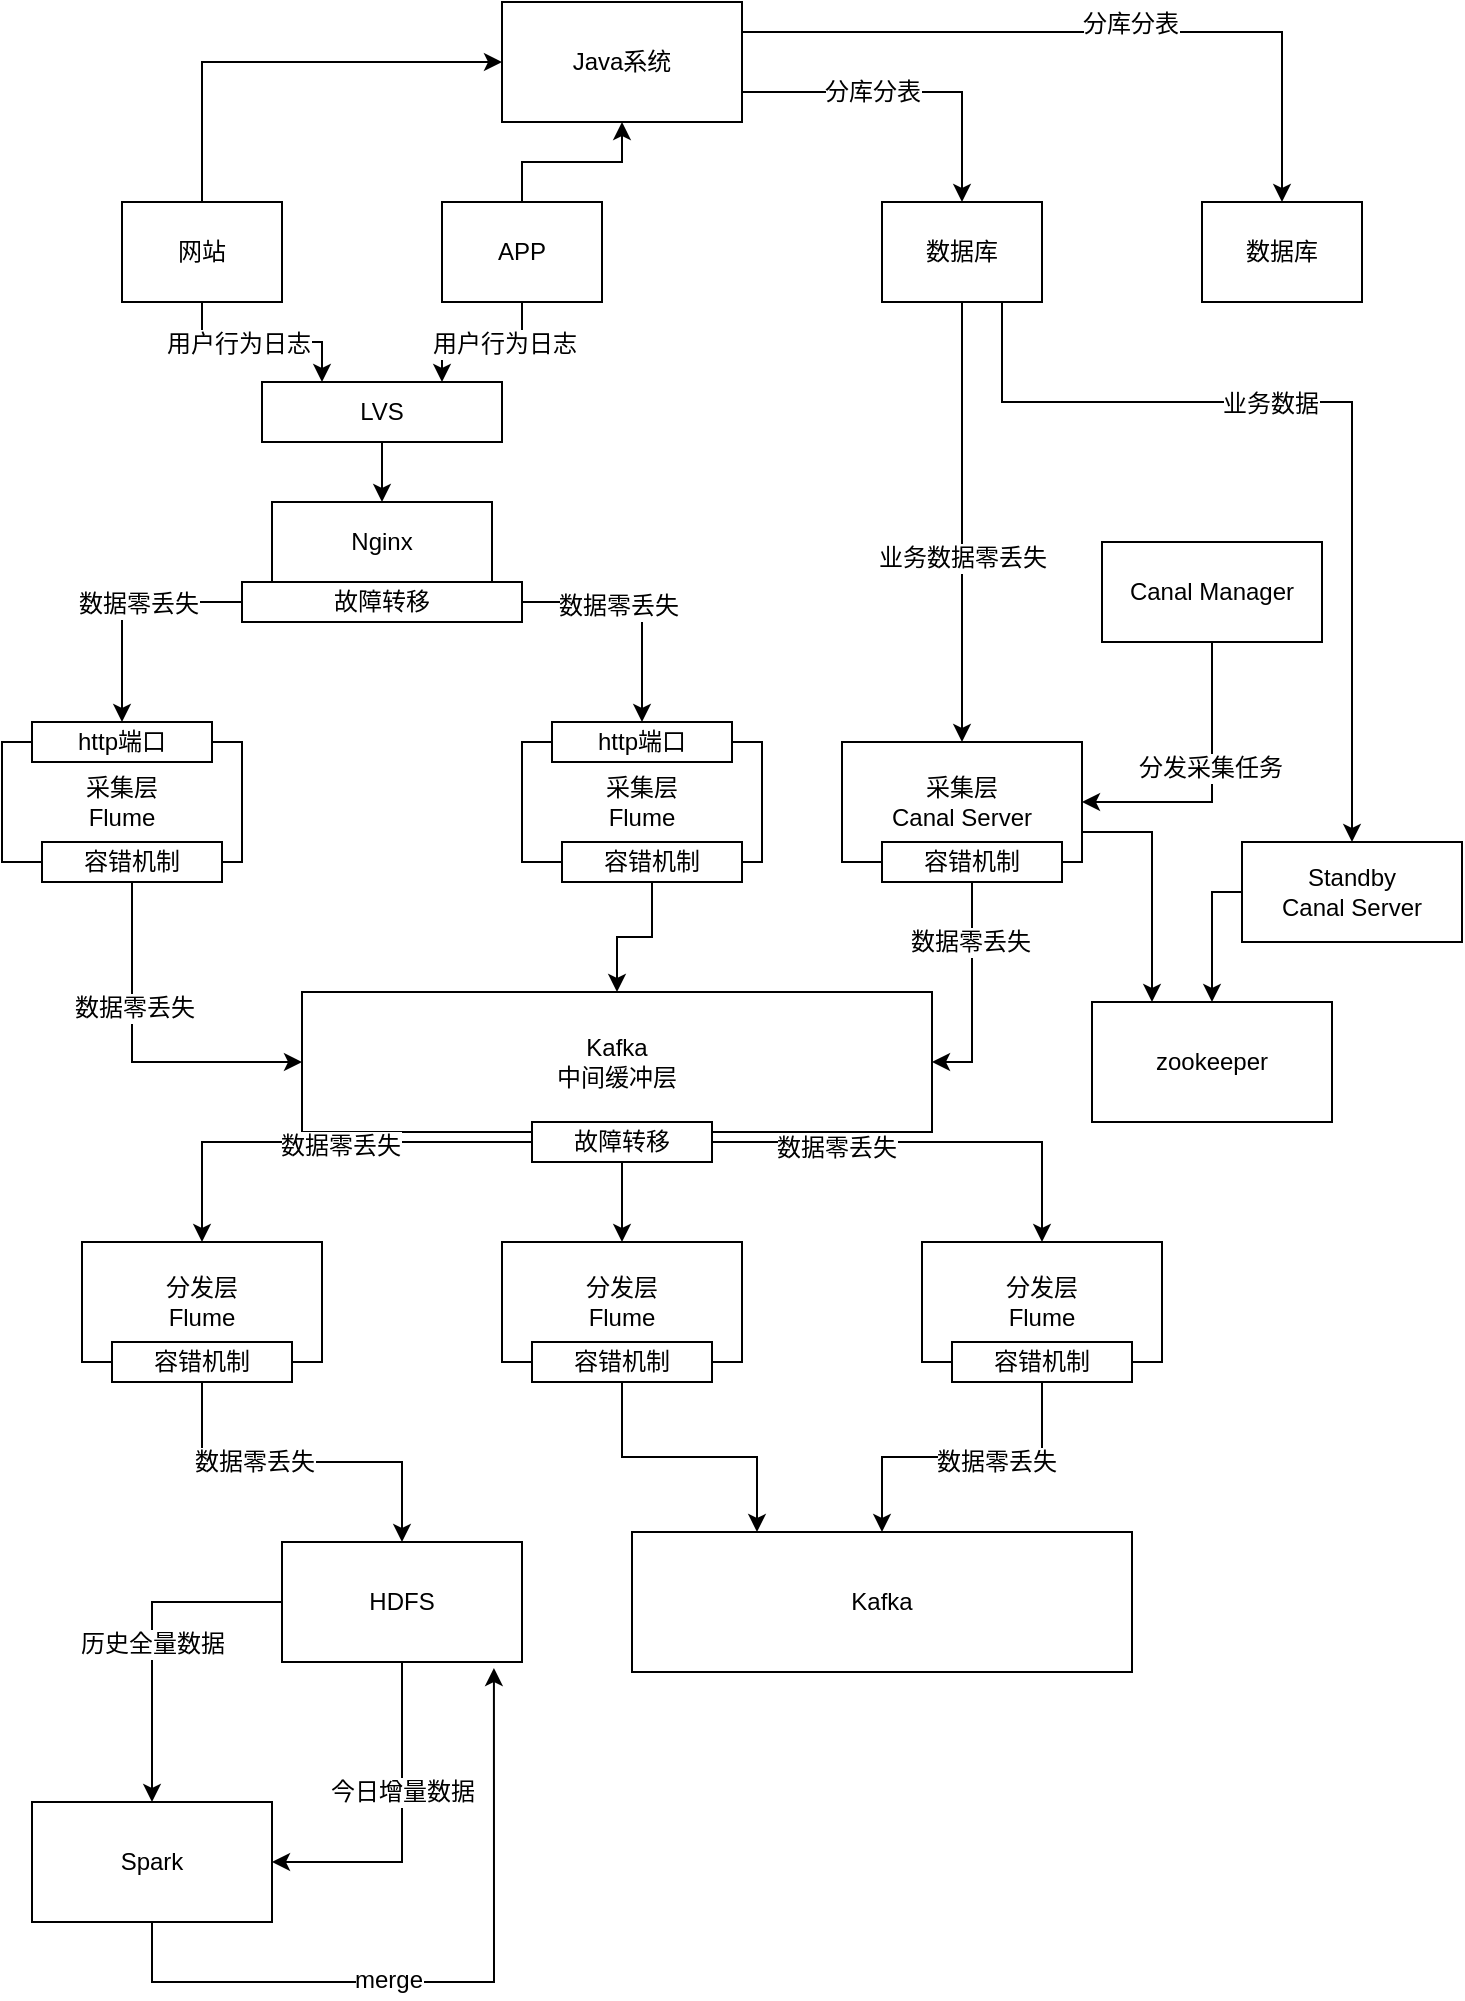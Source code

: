 <mxfile version="12.7.9" type="github">
  <diagram id="Dy3e4v10Dfk-5a0ZH53P" name="第 1 页">
    <mxGraphModel dx="1422" dy="762" grid="1" gridSize="10" guides="1" tooltips="1" connect="1" arrows="1" fold="1" page="1" pageScale="1" pageWidth="827" pageHeight="1169" math="0" shadow="0">
      <root>
        <mxCell id="0" />
        <mxCell id="1" parent="0" />
        <mxCell id="hXgR3ftxK_-ukiZDSWVk-8" style="edgeStyle=orthogonalEdgeStyle;rounded=0;orthogonalLoop=1;jettySize=auto;html=1;exitX=1;exitY=0.75;exitDx=0;exitDy=0;" edge="1" parent="1" source="hXgR3ftxK_-ukiZDSWVk-1" target="hXgR3ftxK_-ukiZDSWVk-4">
          <mxGeometry relative="1" as="geometry" />
        </mxCell>
        <mxCell id="hXgR3ftxK_-ukiZDSWVk-11" value="分库分表" style="text;html=1;align=center;verticalAlign=middle;resizable=0;points=[];labelBackgroundColor=#ffffff;" vertex="1" connectable="0" parent="hXgR3ftxK_-ukiZDSWVk-8">
          <mxGeometry x="-0.219" relative="1" as="geometry">
            <mxPoint as="offset" />
          </mxGeometry>
        </mxCell>
        <mxCell id="hXgR3ftxK_-ukiZDSWVk-9" style="edgeStyle=orthogonalEdgeStyle;rounded=0;orthogonalLoop=1;jettySize=auto;html=1;exitX=1;exitY=0.25;exitDx=0;exitDy=0;entryX=0.5;entryY=0;entryDx=0;entryDy=0;" edge="1" parent="1" source="hXgR3ftxK_-ukiZDSWVk-1" target="hXgR3ftxK_-ukiZDSWVk-5">
          <mxGeometry relative="1" as="geometry" />
        </mxCell>
        <mxCell id="hXgR3ftxK_-ukiZDSWVk-10" value="分库分表" style="text;html=1;align=center;verticalAlign=middle;resizable=0;points=[];labelBackgroundColor=#ffffff;" vertex="1" connectable="0" parent="hXgR3ftxK_-ukiZDSWVk-9">
          <mxGeometry x="0.091" y="4" relative="1" as="geometry">
            <mxPoint as="offset" />
          </mxGeometry>
        </mxCell>
        <mxCell id="hXgR3ftxK_-ukiZDSWVk-1" value="Java系统" style="rounded=0;whiteSpace=wrap;html=1;" vertex="1" parent="1">
          <mxGeometry x="320" y="20" width="120" height="60" as="geometry" />
        </mxCell>
        <mxCell id="hXgR3ftxK_-ukiZDSWVk-6" style="edgeStyle=orthogonalEdgeStyle;rounded=0;orthogonalLoop=1;jettySize=auto;html=1;entryX=0;entryY=0.5;entryDx=0;entryDy=0;" edge="1" parent="1" source="hXgR3ftxK_-ukiZDSWVk-2" target="hXgR3ftxK_-ukiZDSWVk-1">
          <mxGeometry relative="1" as="geometry">
            <Array as="points">
              <mxPoint x="170" y="50" />
            </Array>
          </mxGeometry>
        </mxCell>
        <mxCell id="hXgR3ftxK_-ukiZDSWVk-13" style="edgeStyle=orthogonalEdgeStyle;rounded=0;orthogonalLoop=1;jettySize=auto;html=1;exitX=0.5;exitY=1;exitDx=0;exitDy=0;entryX=0.25;entryY=0;entryDx=0;entryDy=0;" edge="1" parent="1" source="hXgR3ftxK_-ukiZDSWVk-2" target="hXgR3ftxK_-ukiZDSWVk-12">
          <mxGeometry relative="1" as="geometry" />
        </mxCell>
        <mxCell id="hXgR3ftxK_-ukiZDSWVk-15" value="用户行为日志" style="text;html=1;align=center;verticalAlign=middle;resizable=0;points=[];labelBackgroundColor=#ffffff;" vertex="1" connectable="0" parent="hXgR3ftxK_-ukiZDSWVk-13">
          <mxGeometry x="-0.24" y="-1" relative="1" as="geometry">
            <mxPoint as="offset" />
          </mxGeometry>
        </mxCell>
        <mxCell id="hXgR3ftxK_-ukiZDSWVk-2" value="网站" style="rounded=0;whiteSpace=wrap;html=1;" vertex="1" parent="1">
          <mxGeometry x="130" y="120" width="80" height="50" as="geometry" />
        </mxCell>
        <mxCell id="hXgR3ftxK_-ukiZDSWVk-7" style="edgeStyle=orthogonalEdgeStyle;rounded=0;orthogonalLoop=1;jettySize=auto;html=1;" edge="1" parent="1" source="hXgR3ftxK_-ukiZDSWVk-3" target="hXgR3ftxK_-ukiZDSWVk-1">
          <mxGeometry relative="1" as="geometry" />
        </mxCell>
        <mxCell id="hXgR3ftxK_-ukiZDSWVk-14" style="edgeStyle=orthogonalEdgeStyle;rounded=0;orthogonalLoop=1;jettySize=auto;html=1;entryX=0.75;entryY=0;entryDx=0;entryDy=0;" edge="1" parent="1" source="hXgR3ftxK_-ukiZDSWVk-3" target="hXgR3ftxK_-ukiZDSWVk-12">
          <mxGeometry relative="1" as="geometry" />
        </mxCell>
        <mxCell id="hXgR3ftxK_-ukiZDSWVk-16" value="用户行为日志" style="text;html=1;align=center;verticalAlign=middle;resizable=0;points=[];labelBackgroundColor=#ffffff;" vertex="1" connectable="0" parent="hXgR3ftxK_-ukiZDSWVk-14">
          <mxGeometry x="-0.5" y="-9" relative="1" as="geometry">
            <mxPoint x="-9" y="10" as="offset" />
          </mxGeometry>
        </mxCell>
        <mxCell id="hXgR3ftxK_-ukiZDSWVk-3" value="APP" style="rounded=0;whiteSpace=wrap;html=1;" vertex="1" parent="1">
          <mxGeometry x="290" y="120" width="80" height="50" as="geometry" />
        </mxCell>
        <mxCell id="hXgR3ftxK_-ukiZDSWVk-39" style="edgeStyle=orthogonalEdgeStyle;rounded=0;orthogonalLoop=1;jettySize=auto;html=1;" edge="1" parent="1" source="hXgR3ftxK_-ukiZDSWVk-4" target="hXgR3ftxK_-ukiZDSWVk-36">
          <mxGeometry relative="1" as="geometry" />
        </mxCell>
        <mxCell id="hXgR3ftxK_-ukiZDSWVk-40" value="业务数据零丢失" style="text;html=1;align=center;verticalAlign=middle;resizable=0;points=[];labelBackgroundColor=#ffffff;" vertex="1" connectable="0" parent="hXgR3ftxK_-ukiZDSWVk-39">
          <mxGeometry x="0.164" relative="1" as="geometry">
            <mxPoint as="offset" />
          </mxGeometry>
        </mxCell>
        <mxCell id="hXgR3ftxK_-ukiZDSWVk-51" style="edgeStyle=orthogonalEdgeStyle;rounded=0;orthogonalLoop=1;jettySize=auto;html=1;exitX=0.75;exitY=1;exitDx=0;exitDy=0;" edge="1" parent="1" source="hXgR3ftxK_-ukiZDSWVk-4" target="hXgR3ftxK_-ukiZDSWVk-50">
          <mxGeometry relative="1" as="geometry">
            <Array as="points">
              <mxPoint x="570" y="220" />
              <mxPoint x="745" y="220" />
            </Array>
          </mxGeometry>
        </mxCell>
        <mxCell id="hXgR3ftxK_-ukiZDSWVk-52" value="业务数据" style="text;html=1;align=center;verticalAlign=middle;resizable=0;points=[];labelBackgroundColor=#ffffff;" vertex="1" connectable="0" parent="hXgR3ftxK_-ukiZDSWVk-51">
          <mxGeometry x="-0.173" y="-1" relative="1" as="geometry">
            <mxPoint as="offset" />
          </mxGeometry>
        </mxCell>
        <mxCell id="hXgR3ftxK_-ukiZDSWVk-4" value="数据库" style="rounded=0;whiteSpace=wrap;html=1;" vertex="1" parent="1">
          <mxGeometry x="510" y="120" width="80" height="50" as="geometry" />
        </mxCell>
        <mxCell id="hXgR3ftxK_-ukiZDSWVk-5" value="数据库" style="rounded=0;whiteSpace=wrap;html=1;" vertex="1" parent="1">
          <mxGeometry x="670" y="120" width="80" height="50" as="geometry" />
        </mxCell>
        <mxCell id="hXgR3ftxK_-ukiZDSWVk-56" style="edgeStyle=orthogonalEdgeStyle;rounded=0;orthogonalLoop=1;jettySize=auto;html=1;exitX=0.5;exitY=1;exitDx=0;exitDy=0;entryX=0.5;entryY=0;entryDx=0;entryDy=0;" edge="1" parent="1" source="hXgR3ftxK_-ukiZDSWVk-12" target="hXgR3ftxK_-ukiZDSWVk-17">
          <mxGeometry relative="1" as="geometry" />
        </mxCell>
        <mxCell id="hXgR3ftxK_-ukiZDSWVk-12" value="LVS" style="rounded=0;whiteSpace=wrap;html=1;" vertex="1" parent="1">
          <mxGeometry x="200" y="210" width="120" height="30" as="geometry" />
        </mxCell>
        <mxCell id="hXgR3ftxK_-ukiZDSWVk-17" value="Nginx" style="rounded=0;whiteSpace=wrap;html=1;" vertex="1" parent="1">
          <mxGeometry x="205" y="270" width="110" height="40" as="geometry" />
        </mxCell>
        <mxCell id="hXgR3ftxK_-ukiZDSWVk-27" style="edgeStyle=orthogonalEdgeStyle;rounded=0;orthogonalLoop=1;jettySize=auto;html=1;entryX=0.5;entryY=0;entryDx=0;entryDy=0;" edge="1" parent="1" source="hXgR3ftxK_-ukiZDSWVk-18" target="hXgR3ftxK_-ukiZDSWVk-20">
          <mxGeometry relative="1" as="geometry" />
        </mxCell>
        <mxCell id="hXgR3ftxK_-ukiZDSWVk-28" value="数据零丢失" style="text;html=1;align=center;verticalAlign=middle;resizable=0;points=[];labelBackgroundColor=#ffffff;" vertex="1" connectable="0" parent="hXgR3ftxK_-ukiZDSWVk-27">
          <mxGeometry x="-0.133" y="1" relative="1" as="geometry">
            <mxPoint as="offset" />
          </mxGeometry>
        </mxCell>
        <mxCell id="hXgR3ftxK_-ukiZDSWVk-29" style="edgeStyle=orthogonalEdgeStyle;rounded=0;orthogonalLoop=1;jettySize=auto;html=1;entryX=0.5;entryY=0;entryDx=0;entryDy=0;" edge="1" parent="1" source="hXgR3ftxK_-ukiZDSWVk-18" target="hXgR3ftxK_-ukiZDSWVk-25">
          <mxGeometry relative="1" as="geometry" />
        </mxCell>
        <mxCell id="hXgR3ftxK_-ukiZDSWVk-30" value="数据零丢失" style="text;html=1;align=center;verticalAlign=middle;resizable=0;points=[];labelBackgroundColor=#ffffff;" vertex="1" connectable="0" parent="hXgR3ftxK_-ukiZDSWVk-29">
          <mxGeometry x="-0.2" y="-2" relative="1" as="geometry">
            <mxPoint as="offset" />
          </mxGeometry>
        </mxCell>
        <mxCell id="hXgR3ftxK_-ukiZDSWVk-18" value="故障转移" style="rounded=0;whiteSpace=wrap;html=1;" vertex="1" parent="1">
          <mxGeometry x="190" y="310" width="140" height="20" as="geometry" />
        </mxCell>
        <mxCell id="hXgR3ftxK_-ukiZDSWVk-19" value="采集层&lt;br&gt;Flume" style="rounded=0;whiteSpace=wrap;html=1;" vertex="1" parent="1">
          <mxGeometry x="70" y="390" width="120" height="60" as="geometry" />
        </mxCell>
        <mxCell id="hXgR3ftxK_-ukiZDSWVk-20" value="http端口" style="rounded=0;whiteSpace=wrap;html=1;" vertex="1" parent="1">
          <mxGeometry x="85" y="380" width="90" height="20" as="geometry" />
        </mxCell>
        <mxCell id="hXgR3ftxK_-ukiZDSWVk-42" style="edgeStyle=orthogonalEdgeStyle;rounded=0;orthogonalLoop=1;jettySize=auto;html=1;entryX=0;entryY=0.5;entryDx=0;entryDy=0;" edge="1" parent="1" source="hXgR3ftxK_-ukiZDSWVk-23" target="hXgR3ftxK_-ukiZDSWVk-31">
          <mxGeometry relative="1" as="geometry">
            <Array as="points">
              <mxPoint x="135" y="550" />
            </Array>
          </mxGeometry>
        </mxCell>
        <mxCell id="hXgR3ftxK_-ukiZDSWVk-45" value="数据零丢失" style="text;html=1;align=center;verticalAlign=middle;resizable=0;points=[];labelBackgroundColor=#ffffff;" vertex="1" connectable="0" parent="hXgR3ftxK_-ukiZDSWVk-42">
          <mxGeometry x="-0.28" y="1" relative="1" as="geometry">
            <mxPoint as="offset" />
          </mxGeometry>
        </mxCell>
        <mxCell id="hXgR3ftxK_-ukiZDSWVk-23" value="容错机制" style="rounded=0;whiteSpace=wrap;html=1;" vertex="1" parent="1">
          <mxGeometry x="90" y="440" width="90" height="20" as="geometry" />
        </mxCell>
        <mxCell id="hXgR3ftxK_-ukiZDSWVk-24" value="采集层&lt;br&gt;Flume" style="rounded=0;whiteSpace=wrap;html=1;" vertex="1" parent="1">
          <mxGeometry x="330" y="390" width="120" height="60" as="geometry" />
        </mxCell>
        <mxCell id="hXgR3ftxK_-ukiZDSWVk-25" value="http端口" style="rounded=0;whiteSpace=wrap;html=1;" vertex="1" parent="1">
          <mxGeometry x="345" y="380" width="90" height="20" as="geometry" />
        </mxCell>
        <mxCell id="hXgR3ftxK_-ukiZDSWVk-44" style="edgeStyle=orthogonalEdgeStyle;rounded=0;orthogonalLoop=1;jettySize=auto;html=1;" edge="1" parent="1" source="hXgR3ftxK_-ukiZDSWVk-26" target="hXgR3ftxK_-ukiZDSWVk-31">
          <mxGeometry relative="1" as="geometry" />
        </mxCell>
        <mxCell id="hXgR3ftxK_-ukiZDSWVk-26" value="容错机制" style="rounded=0;whiteSpace=wrap;html=1;" vertex="1" parent="1">
          <mxGeometry x="350" y="440" width="90" height="20" as="geometry" />
        </mxCell>
        <mxCell id="hXgR3ftxK_-ukiZDSWVk-31" value="Kafka&lt;br&gt;中间缓冲层" style="rounded=0;whiteSpace=wrap;html=1;" vertex="1" parent="1">
          <mxGeometry x="220" y="515" width="315" height="70" as="geometry" />
        </mxCell>
        <mxCell id="hXgR3ftxK_-ukiZDSWVk-54" style="edgeStyle=orthogonalEdgeStyle;rounded=0;orthogonalLoop=1;jettySize=auto;html=1;exitX=1;exitY=0.75;exitDx=0;exitDy=0;entryX=0.25;entryY=0;entryDx=0;entryDy=0;" edge="1" parent="1" source="hXgR3ftxK_-ukiZDSWVk-36" target="hXgR3ftxK_-ukiZDSWVk-53">
          <mxGeometry relative="1" as="geometry" />
        </mxCell>
        <mxCell id="hXgR3ftxK_-ukiZDSWVk-36" value="采集层&lt;br&gt;Canal Server" style="rounded=0;whiteSpace=wrap;html=1;" vertex="1" parent="1">
          <mxGeometry x="490" y="390" width="120" height="60" as="geometry" />
        </mxCell>
        <mxCell id="hXgR3ftxK_-ukiZDSWVk-43" style="edgeStyle=orthogonalEdgeStyle;rounded=0;orthogonalLoop=1;jettySize=auto;html=1;exitX=0.5;exitY=1;exitDx=0;exitDy=0;entryX=1;entryY=0.5;entryDx=0;entryDy=0;" edge="1" parent="1" source="hXgR3ftxK_-ukiZDSWVk-41" target="hXgR3ftxK_-ukiZDSWVk-31">
          <mxGeometry relative="1" as="geometry" />
        </mxCell>
        <mxCell id="hXgR3ftxK_-ukiZDSWVk-46" value="数据零丢失" style="text;html=1;align=center;verticalAlign=middle;resizable=0;points=[];labelBackgroundColor=#ffffff;" vertex="1" connectable="0" parent="hXgR3ftxK_-ukiZDSWVk-43">
          <mxGeometry x="-0.455" y="-1" relative="1" as="geometry">
            <mxPoint as="offset" />
          </mxGeometry>
        </mxCell>
        <mxCell id="hXgR3ftxK_-ukiZDSWVk-41" value="容错机制" style="rounded=0;whiteSpace=wrap;html=1;" vertex="1" parent="1">
          <mxGeometry x="510" y="440" width="90" height="20" as="geometry" />
        </mxCell>
        <mxCell id="hXgR3ftxK_-ukiZDSWVk-48" style="edgeStyle=orthogonalEdgeStyle;rounded=0;orthogonalLoop=1;jettySize=auto;html=1;entryX=1;entryY=0.5;entryDx=0;entryDy=0;" edge="1" parent="1" source="hXgR3ftxK_-ukiZDSWVk-47" target="hXgR3ftxK_-ukiZDSWVk-36">
          <mxGeometry relative="1" as="geometry">
            <Array as="points">
              <mxPoint x="675" y="420" />
            </Array>
          </mxGeometry>
        </mxCell>
        <mxCell id="hXgR3ftxK_-ukiZDSWVk-49" value="分发采集任务" style="text;html=1;align=center;verticalAlign=middle;resizable=0;points=[];labelBackgroundColor=#ffffff;" vertex="1" connectable="0" parent="hXgR3ftxK_-ukiZDSWVk-48">
          <mxGeometry x="-0.131" y="-1" relative="1" as="geometry">
            <mxPoint as="offset" />
          </mxGeometry>
        </mxCell>
        <mxCell id="hXgR3ftxK_-ukiZDSWVk-47" value="Canal Manager" style="rounded=0;whiteSpace=wrap;html=1;" vertex="1" parent="1">
          <mxGeometry x="620" y="290" width="110" height="50" as="geometry" />
        </mxCell>
        <mxCell id="hXgR3ftxK_-ukiZDSWVk-55" style="edgeStyle=orthogonalEdgeStyle;rounded=0;orthogonalLoop=1;jettySize=auto;html=1;entryX=0.5;entryY=0;entryDx=0;entryDy=0;" edge="1" parent="1" source="hXgR3ftxK_-ukiZDSWVk-50" target="hXgR3ftxK_-ukiZDSWVk-53">
          <mxGeometry relative="1" as="geometry">
            <Array as="points">
              <mxPoint x="675" y="465" />
            </Array>
          </mxGeometry>
        </mxCell>
        <mxCell id="hXgR3ftxK_-ukiZDSWVk-50" value="Standby&lt;br&gt;Canal Server" style="rounded=0;whiteSpace=wrap;html=1;" vertex="1" parent="1">
          <mxGeometry x="690" y="440" width="110" height="50" as="geometry" />
        </mxCell>
        <mxCell id="hXgR3ftxK_-ukiZDSWVk-53" value="zookeeper" style="rounded=0;whiteSpace=wrap;html=1;" vertex="1" parent="1">
          <mxGeometry x="615" y="520" width="120" height="60" as="geometry" />
        </mxCell>
        <mxCell id="hXgR3ftxK_-ukiZDSWVk-57" value="分发层&lt;br&gt;Flume" style="rounded=0;whiteSpace=wrap;html=1;" vertex="1" parent="1">
          <mxGeometry x="110" y="640" width="120" height="60" as="geometry" />
        </mxCell>
        <mxCell id="hXgR3ftxK_-ukiZDSWVk-58" value="分发层&lt;br&gt;Flume" style="rounded=0;whiteSpace=wrap;html=1;" vertex="1" parent="1">
          <mxGeometry x="320" y="640" width="120" height="60" as="geometry" />
        </mxCell>
        <mxCell id="hXgR3ftxK_-ukiZDSWVk-59" value="分发层&lt;br&gt;Flume" style="rounded=0;whiteSpace=wrap;html=1;" vertex="1" parent="1">
          <mxGeometry x="530" y="640" width="120" height="60" as="geometry" />
        </mxCell>
        <mxCell id="hXgR3ftxK_-ukiZDSWVk-63" style="edgeStyle=orthogonalEdgeStyle;rounded=0;orthogonalLoop=1;jettySize=auto;html=1;" edge="1" parent="1" source="hXgR3ftxK_-ukiZDSWVk-60" target="hXgR3ftxK_-ukiZDSWVk-57">
          <mxGeometry relative="1" as="geometry" />
        </mxCell>
        <mxCell id="hXgR3ftxK_-ukiZDSWVk-65" value="数据零丢失" style="text;html=1;align=center;verticalAlign=middle;resizable=0;points=[];labelBackgroundColor=#ffffff;" vertex="1" connectable="0" parent="hXgR3ftxK_-ukiZDSWVk-63">
          <mxGeometry x="-0.107" y="2" relative="1" as="geometry">
            <mxPoint as="offset" />
          </mxGeometry>
        </mxCell>
        <mxCell id="hXgR3ftxK_-ukiZDSWVk-64" style="edgeStyle=orthogonalEdgeStyle;rounded=0;orthogonalLoop=1;jettySize=auto;html=1;entryX=0.5;entryY=0;entryDx=0;entryDy=0;" edge="1" parent="1" source="hXgR3ftxK_-ukiZDSWVk-60" target="hXgR3ftxK_-ukiZDSWVk-59">
          <mxGeometry relative="1" as="geometry" />
        </mxCell>
        <mxCell id="hXgR3ftxK_-ukiZDSWVk-66" value="数据零丢失" style="text;html=1;align=center;verticalAlign=middle;resizable=0;points=[];labelBackgroundColor=#ffffff;" vertex="1" connectable="0" parent="hXgR3ftxK_-ukiZDSWVk-64">
          <mxGeometry x="-0.423" y="-3" relative="1" as="geometry">
            <mxPoint as="offset" />
          </mxGeometry>
        </mxCell>
        <mxCell id="hXgR3ftxK_-ukiZDSWVk-67" style="edgeStyle=orthogonalEdgeStyle;rounded=0;orthogonalLoop=1;jettySize=auto;html=1;entryX=0.5;entryY=0;entryDx=0;entryDy=0;" edge="1" parent="1" source="hXgR3ftxK_-ukiZDSWVk-60" target="hXgR3ftxK_-ukiZDSWVk-58">
          <mxGeometry relative="1" as="geometry" />
        </mxCell>
        <mxCell id="hXgR3ftxK_-ukiZDSWVk-60" value="故障转移" style="rounded=0;whiteSpace=wrap;html=1;" vertex="1" parent="1">
          <mxGeometry x="335" y="580" width="90" height="20" as="geometry" />
        </mxCell>
        <mxCell id="hXgR3ftxK_-ukiZDSWVk-73" style="edgeStyle=orthogonalEdgeStyle;rounded=0;orthogonalLoop=1;jettySize=auto;html=1;" edge="1" parent="1" source="hXgR3ftxK_-ukiZDSWVk-68" target="hXgR3ftxK_-ukiZDSWVk-71">
          <mxGeometry relative="1" as="geometry" />
        </mxCell>
        <mxCell id="hXgR3ftxK_-ukiZDSWVk-76" value="数据零丢失" style="text;html=1;align=center;verticalAlign=middle;resizable=0;points=[];labelBackgroundColor=#ffffff;" vertex="1" connectable="0" parent="hXgR3ftxK_-ukiZDSWVk-73">
          <mxGeometry x="-0.556" y="26" relative="1" as="geometry">
            <mxPoint x="26" y="26" as="offset" />
          </mxGeometry>
        </mxCell>
        <mxCell id="hXgR3ftxK_-ukiZDSWVk-68" value="容错机制" style="rounded=0;whiteSpace=wrap;html=1;" vertex="1" parent="1">
          <mxGeometry x="125" y="690" width="90" height="20" as="geometry" />
        </mxCell>
        <mxCell id="hXgR3ftxK_-ukiZDSWVk-79" style="edgeStyle=orthogonalEdgeStyle;rounded=0;orthogonalLoop=1;jettySize=auto;html=1;entryX=0.25;entryY=0;entryDx=0;entryDy=0;" edge="1" parent="1" source="hXgR3ftxK_-ukiZDSWVk-69" target="hXgR3ftxK_-ukiZDSWVk-72">
          <mxGeometry relative="1" as="geometry" />
        </mxCell>
        <mxCell id="hXgR3ftxK_-ukiZDSWVk-69" value="容错机制" style="rounded=0;whiteSpace=wrap;html=1;" vertex="1" parent="1">
          <mxGeometry x="335" y="690" width="90" height="20" as="geometry" />
        </mxCell>
        <mxCell id="hXgR3ftxK_-ukiZDSWVk-80" style="edgeStyle=orthogonalEdgeStyle;rounded=0;orthogonalLoop=1;jettySize=auto;html=1;entryX=0.5;entryY=0;entryDx=0;entryDy=0;" edge="1" parent="1" source="hXgR3ftxK_-ukiZDSWVk-70" target="hXgR3ftxK_-ukiZDSWVk-72">
          <mxGeometry relative="1" as="geometry" />
        </mxCell>
        <mxCell id="hXgR3ftxK_-ukiZDSWVk-82" value="数据零丢失" style="text;html=1;align=center;verticalAlign=middle;resizable=0;points=[];labelBackgroundColor=#ffffff;" vertex="1" connectable="0" parent="hXgR3ftxK_-ukiZDSWVk-80">
          <mxGeometry x="-0.516" y="-24" relative="1" as="geometry">
            <mxPoint x="-23" y="26" as="offset" />
          </mxGeometry>
        </mxCell>
        <mxCell id="hXgR3ftxK_-ukiZDSWVk-70" value="容错机制" style="rounded=0;whiteSpace=wrap;html=1;" vertex="1" parent="1">
          <mxGeometry x="545" y="690" width="90" height="20" as="geometry" />
        </mxCell>
        <mxCell id="hXgR3ftxK_-ukiZDSWVk-84" style="edgeStyle=orthogonalEdgeStyle;rounded=0;orthogonalLoop=1;jettySize=auto;html=1;" edge="1" parent="1" source="hXgR3ftxK_-ukiZDSWVk-71" target="hXgR3ftxK_-ukiZDSWVk-83">
          <mxGeometry relative="1" as="geometry" />
        </mxCell>
        <mxCell id="hXgR3ftxK_-ukiZDSWVk-85" value="历史全量数据" style="text;html=1;align=center;verticalAlign=middle;resizable=0;points=[];labelBackgroundColor=#ffffff;" vertex="1" connectable="0" parent="hXgR3ftxK_-ukiZDSWVk-84">
          <mxGeometry x="-0.212" y="21" relative="1" as="geometry">
            <mxPoint x="-21" y="21" as="offset" />
          </mxGeometry>
        </mxCell>
        <mxCell id="hXgR3ftxK_-ukiZDSWVk-86" style="edgeStyle=orthogonalEdgeStyle;rounded=0;orthogonalLoop=1;jettySize=auto;html=1;entryX=1;entryY=0.5;entryDx=0;entryDy=0;" edge="1" parent="1" source="hXgR3ftxK_-ukiZDSWVk-71" target="hXgR3ftxK_-ukiZDSWVk-83">
          <mxGeometry relative="1" as="geometry">
            <Array as="points">
              <mxPoint x="270" y="950" />
            </Array>
          </mxGeometry>
        </mxCell>
        <mxCell id="hXgR3ftxK_-ukiZDSWVk-87" value="今日增量数据" style="text;html=1;align=center;verticalAlign=middle;resizable=0;points=[];labelBackgroundColor=#ffffff;" vertex="1" connectable="0" parent="hXgR3ftxK_-ukiZDSWVk-86">
          <mxGeometry x="-0.212" relative="1" as="geometry">
            <mxPoint as="offset" />
          </mxGeometry>
        </mxCell>
        <mxCell id="hXgR3ftxK_-ukiZDSWVk-71" value="HDFS" style="rounded=0;whiteSpace=wrap;html=1;" vertex="1" parent="1">
          <mxGeometry x="210" y="790" width="120" height="60" as="geometry" />
        </mxCell>
        <mxCell id="hXgR3ftxK_-ukiZDSWVk-72" value="Kafka" style="rounded=0;whiteSpace=wrap;html=1;" vertex="1" parent="1">
          <mxGeometry x="385" y="785" width="250" height="70" as="geometry" />
        </mxCell>
        <mxCell id="hXgR3ftxK_-ukiZDSWVk-88" style="edgeStyle=orthogonalEdgeStyle;rounded=0;orthogonalLoop=1;jettySize=auto;html=1;entryX=0.883;entryY=1.05;entryDx=0;entryDy=0;entryPerimeter=0;" edge="1" parent="1" source="hXgR3ftxK_-ukiZDSWVk-83" target="hXgR3ftxK_-ukiZDSWVk-71">
          <mxGeometry relative="1" as="geometry">
            <Array as="points">
              <mxPoint x="145" y="1010" />
              <mxPoint x="316" y="1010" />
            </Array>
          </mxGeometry>
        </mxCell>
        <mxCell id="hXgR3ftxK_-ukiZDSWVk-89" value="merge" style="text;html=1;align=center;verticalAlign=middle;resizable=0;points=[];labelBackgroundColor=#ffffff;" vertex="1" connectable="0" parent="hXgR3ftxK_-ukiZDSWVk-88">
          <mxGeometry x="-0.173" y="1" relative="1" as="geometry">
            <mxPoint as="offset" />
          </mxGeometry>
        </mxCell>
        <mxCell id="hXgR3ftxK_-ukiZDSWVk-83" value="Spark" style="rounded=0;whiteSpace=wrap;html=1;" vertex="1" parent="1">
          <mxGeometry x="85" y="920" width="120" height="60" as="geometry" />
        </mxCell>
      </root>
    </mxGraphModel>
  </diagram>
</mxfile>
